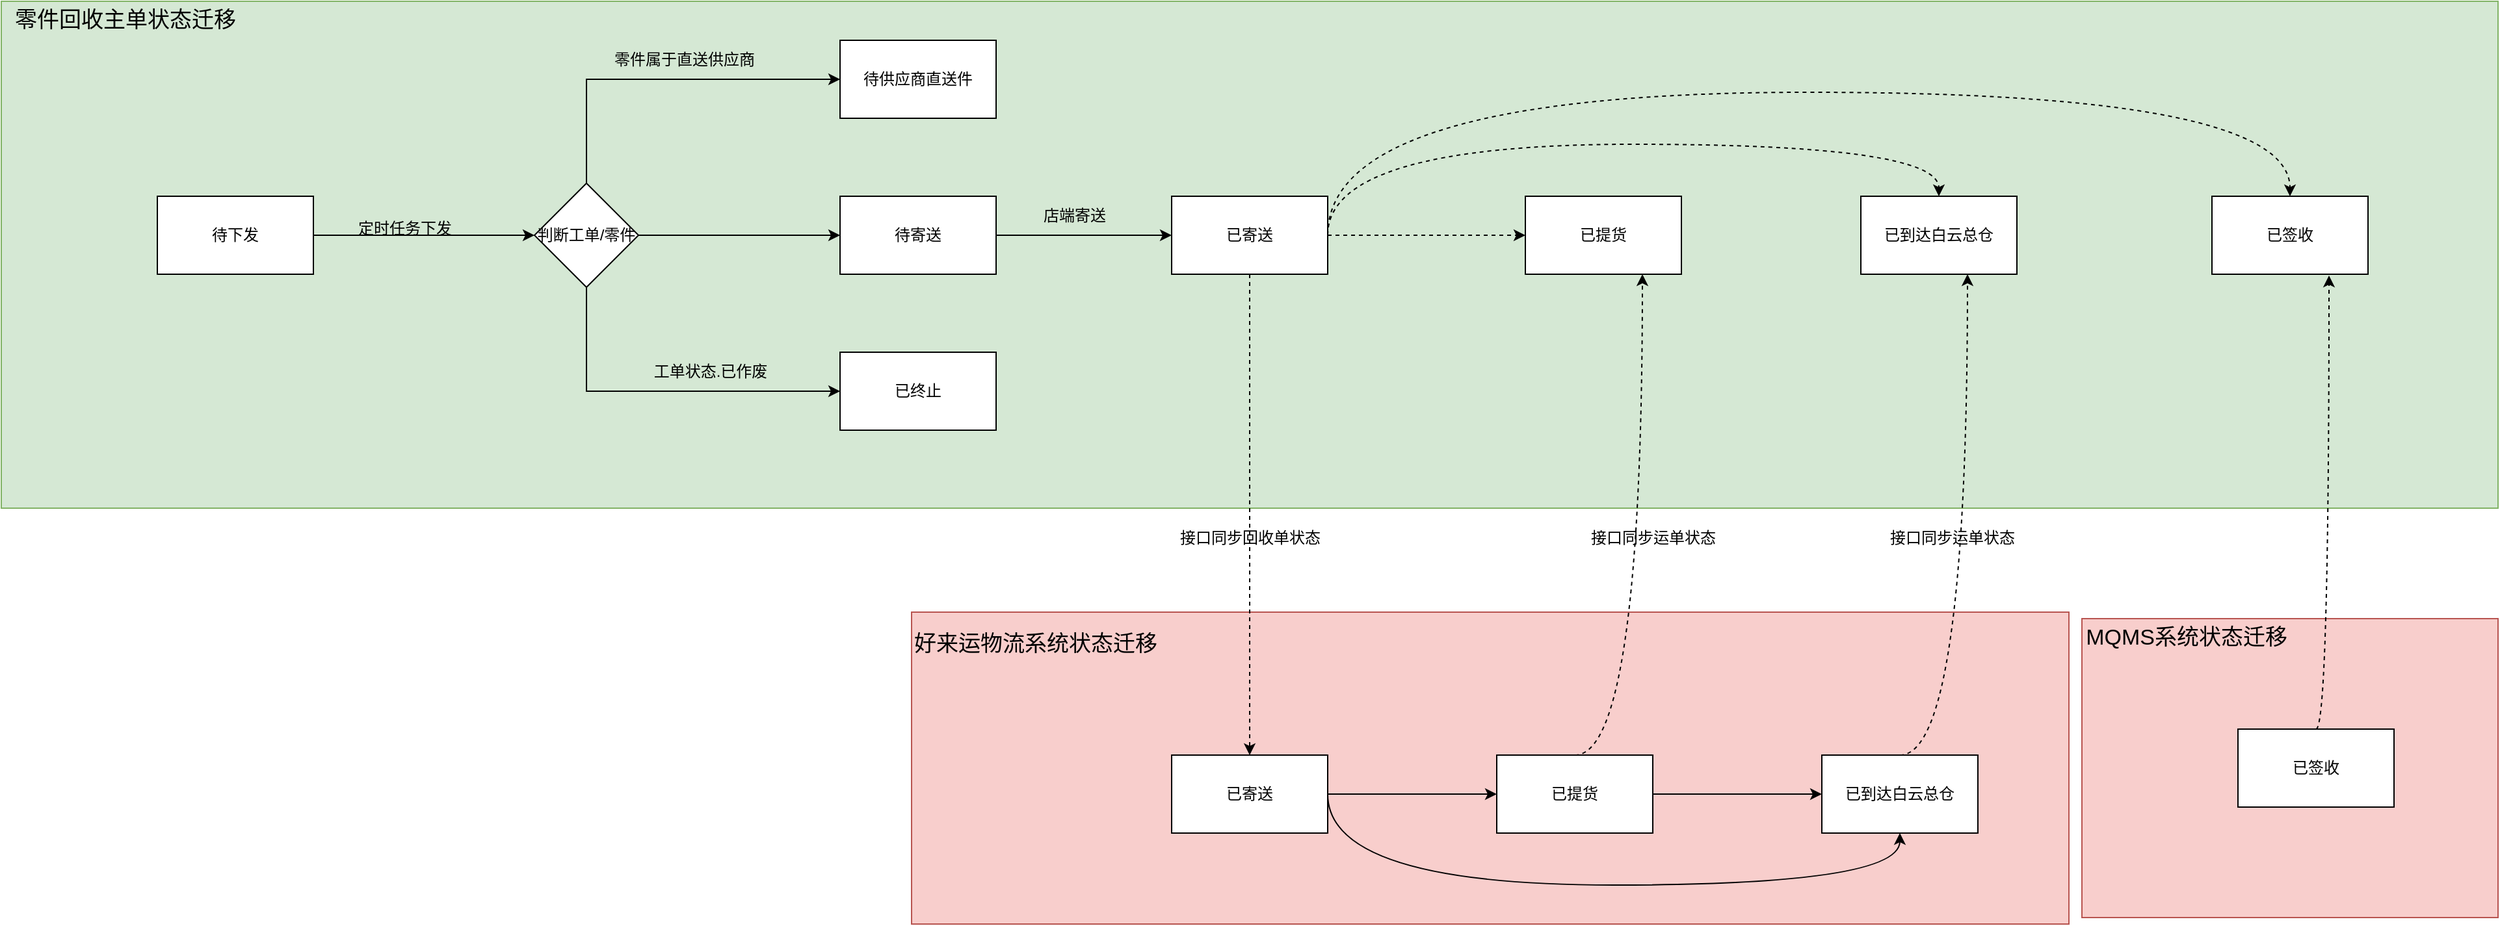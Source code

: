 <mxfile version="24.2.3" type="github">
  <diagram id="C5RBs43oDa-KdzZeNtuy" name="Page-1">
    <mxGraphModel dx="2822" dy="1038" grid="1" gridSize="10" guides="1" tooltips="1" connect="1" arrows="1" fold="1" page="1" pageScale="1" pageWidth="827" pageHeight="1169" background="none" math="0" shadow="0">
      <root>
        <mxCell id="WIyWlLk6GJQsqaUBKTNV-0" />
        <mxCell id="WIyWlLk6GJQsqaUBKTNV-1" parent="WIyWlLk6GJQsqaUBKTNV-0" />
        <mxCell id="wVPLwSVuaTRjPJKXqYtX-40" value="" style="rounded=0;whiteSpace=wrap;html=1;fillColor=#d5e8d4;strokeColor=#82b366;" vertex="1" parent="WIyWlLk6GJQsqaUBKTNV-1">
          <mxGeometry x="-300" y="40" width="1920" height="390" as="geometry" />
        </mxCell>
        <mxCell id="wVPLwSVuaTRjPJKXqYtX-50" style="edgeStyle=orthogonalEdgeStyle;rounded=0;orthogonalLoop=1;jettySize=auto;html=1;exitX=1;exitY=0.5;exitDx=0;exitDy=0;" edge="1" parent="WIyWlLk6GJQsqaUBKTNV-1" source="wVPLwSVuaTRjPJKXqYtX-41" target="wVPLwSVuaTRjPJKXqYtX-43">
          <mxGeometry relative="1" as="geometry" />
        </mxCell>
        <mxCell id="wVPLwSVuaTRjPJKXqYtX-41" value="待下发" style="rounded=0;whiteSpace=wrap;html=1;" vertex="1" parent="WIyWlLk6GJQsqaUBKTNV-1">
          <mxGeometry x="-180" y="190" width="120" height="60" as="geometry" />
        </mxCell>
        <mxCell id="wVPLwSVuaTRjPJKXqYtX-42" value="待供应商直送件" style="whiteSpace=wrap;html=1;" vertex="1" parent="WIyWlLk6GJQsqaUBKTNV-1">
          <mxGeometry x="345" y="70" width="120" height="60" as="geometry" />
        </mxCell>
        <mxCell id="wVPLwSVuaTRjPJKXqYtX-51" style="edgeStyle=orthogonalEdgeStyle;rounded=0;orthogonalLoop=1;jettySize=auto;html=1;exitX=1;exitY=0.5;exitDx=0;exitDy=0;entryX=0;entryY=0.5;entryDx=0;entryDy=0;" edge="1" parent="WIyWlLk6GJQsqaUBKTNV-1" source="wVPLwSVuaTRjPJKXqYtX-43" target="wVPLwSVuaTRjPJKXqYtX-44">
          <mxGeometry relative="1" as="geometry" />
        </mxCell>
        <mxCell id="wVPLwSVuaTRjPJKXqYtX-52" style="edgeStyle=orthogonalEdgeStyle;rounded=0;orthogonalLoop=1;jettySize=auto;html=1;exitX=0.5;exitY=0;exitDx=0;exitDy=0;entryX=0;entryY=0.5;entryDx=0;entryDy=0;" edge="1" parent="WIyWlLk6GJQsqaUBKTNV-1" source="wVPLwSVuaTRjPJKXqYtX-43" target="wVPLwSVuaTRjPJKXqYtX-42">
          <mxGeometry relative="1" as="geometry" />
        </mxCell>
        <mxCell id="wVPLwSVuaTRjPJKXqYtX-53" style="edgeStyle=orthogonalEdgeStyle;rounded=0;orthogonalLoop=1;jettySize=auto;html=1;exitX=0.5;exitY=1;exitDx=0;exitDy=0;entryX=0;entryY=0.5;entryDx=0;entryDy=0;" edge="1" parent="WIyWlLk6GJQsqaUBKTNV-1" source="wVPLwSVuaTRjPJKXqYtX-43" target="wVPLwSVuaTRjPJKXqYtX-45">
          <mxGeometry relative="1" as="geometry" />
        </mxCell>
        <mxCell id="wVPLwSVuaTRjPJKXqYtX-43" value="判断工单/零件" style="rhombus;whiteSpace=wrap;html=1;" vertex="1" parent="WIyWlLk6GJQsqaUBKTNV-1">
          <mxGeometry x="110" y="180" width="80" height="80" as="geometry" />
        </mxCell>
        <mxCell id="wVPLwSVuaTRjPJKXqYtX-54" style="edgeStyle=orthogonalEdgeStyle;rounded=0;orthogonalLoop=1;jettySize=auto;html=1;exitX=1;exitY=0.5;exitDx=0;exitDy=0;" edge="1" parent="WIyWlLk6GJQsqaUBKTNV-1" source="wVPLwSVuaTRjPJKXqYtX-44" target="wVPLwSVuaTRjPJKXqYtX-46">
          <mxGeometry relative="1" as="geometry" />
        </mxCell>
        <mxCell id="wVPLwSVuaTRjPJKXqYtX-44" value="待寄送" style="whiteSpace=wrap;html=1;" vertex="1" parent="WIyWlLk6GJQsqaUBKTNV-1">
          <mxGeometry x="345" y="190" width="120" height="60" as="geometry" />
        </mxCell>
        <mxCell id="wVPLwSVuaTRjPJKXqYtX-45" value="已终止" style="whiteSpace=wrap;html=1;" vertex="1" parent="WIyWlLk6GJQsqaUBKTNV-1">
          <mxGeometry x="345" y="310" width="120" height="60" as="geometry" />
        </mxCell>
        <mxCell id="wVPLwSVuaTRjPJKXqYtX-55" style="edgeStyle=orthogonalEdgeStyle;rounded=0;orthogonalLoop=1;jettySize=auto;html=1;exitX=1;exitY=0.5;exitDx=0;exitDy=0;dashed=1;" edge="1" parent="WIyWlLk6GJQsqaUBKTNV-1" source="wVPLwSVuaTRjPJKXqYtX-46" target="wVPLwSVuaTRjPJKXqYtX-47">
          <mxGeometry relative="1" as="geometry" />
        </mxCell>
        <mxCell id="wVPLwSVuaTRjPJKXqYtX-56" style="edgeStyle=orthogonalEdgeStyle;rounded=0;orthogonalLoop=1;jettySize=auto;html=1;exitX=1;exitY=0.5;exitDx=0;exitDy=0;dashed=1;curved=1;" edge="1" parent="WIyWlLk6GJQsqaUBKTNV-1" source="wVPLwSVuaTRjPJKXqYtX-46" target="wVPLwSVuaTRjPJKXqYtX-48">
          <mxGeometry relative="1" as="geometry">
            <Array as="points">
              <mxPoint x="720" y="150" />
              <mxPoint x="1190" y="150" />
            </Array>
          </mxGeometry>
        </mxCell>
        <mxCell id="wVPLwSVuaTRjPJKXqYtX-57" style="edgeStyle=orthogonalEdgeStyle;rounded=0;orthogonalLoop=1;jettySize=auto;html=1;exitX=1;exitY=0.5;exitDx=0;exitDy=0;dashed=1;curved=1;" edge="1" parent="WIyWlLk6GJQsqaUBKTNV-1" source="wVPLwSVuaTRjPJKXqYtX-46" target="wVPLwSVuaTRjPJKXqYtX-49">
          <mxGeometry relative="1" as="geometry">
            <Array as="points">
              <mxPoint x="720" y="110" />
              <mxPoint x="1460" y="110" />
            </Array>
          </mxGeometry>
        </mxCell>
        <mxCell id="wVPLwSVuaTRjPJKXqYtX-46" value="已寄送" style="whiteSpace=wrap;html=1;" vertex="1" parent="WIyWlLk6GJQsqaUBKTNV-1">
          <mxGeometry x="600" y="190" width="120" height="60" as="geometry" />
        </mxCell>
        <mxCell id="wVPLwSVuaTRjPJKXqYtX-47" value="已提货" style="whiteSpace=wrap;html=1;" vertex="1" parent="WIyWlLk6GJQsqaUBKTNV-1">
          <mxGeometry x="872" y="190" width="120" height="60" as="geometry" />
        </mxCell>
        <mxCell id="wVPLwSVuaTRjPJKXqYtX-48" value="已到达白云总仓" style="whiteSpace=wrap;html=1;" vertex="1" parent="WIyWlLk6GJQsqaUBKTNV-1">
          <mxGeometry x="1130" y="190" width="120" height="60" as="geometry" />
        </mxCell>
        <mxCell id="wVPLwSVuaTRjPJKXqYtX-49" value="已签收" style="whiteSpace=wrap;html=1;" vertex="1" parent="WIyWlLk6GJQsqaUBKTNV-1">
          <mxGeometry x="1400" y="190" width="120" height="60" as="geometry" />
        </mxCell>
        <mxCell id="wVPLwSVuaTRjPJKXqYtX-58" value="定时任务下发" style="text;html=1;align=center;verticalAlign=middle;resizable=0;points=[];autosize=1;strokeColor=none;fillColor=none;" vertex="1" parent="WIyWlLk6GJQsqaUBKTNV-1">
          <mxGeometry x="-40" y="200" width="100" height="30" as="geometry" />
        </mxCell>
        <mxCell id="wVPLwSVuaTRjPJKXqYtX-59" value="零件属于直送供应商" style="text;html=1;align=center;verticalAlign=middle;resizable=0;points=[];autosize=1;strokeColor=none;fillColor=none;" vertex="1" parent="WIyWlLk6GJQsqaUBKTNV-1">
          <mxGeometry x="160" y="70" width="130" height="30" as="geometry" />
        </mxCell>
        <mxCell id="wVPLwSVuaTRjPJKXqYtX-60" value="工单状态.已作废" style="text;html=1;align=center;verticalAlign=middle;resizable=0;points=[];autosize=1;strokeColor=none;fillColor=none;" vertex="1" parent="WIyWlLk6GJQsqaUBKTNV-1">
          <mxGeometry x="190" y="310" width="110" height="30" as="geometry" />
        </mxCell>
        <mxCell id="wVPLwSVuaTRjPJKXqYtX-62" value="店端寄送" style="text;html=1;align=center;verticalAlign=middle;resizable=0;points=[];autosize=1;strokeColor=none;fillColor=none;" vertex="1" parent="WIyWlLk6GJQsqaUBKTNV-1">
          <mxGeometry x="490" y="190" width="70" height="30" as="geometry" />
        </mxCell>
        <mxCell id="wVPLwSVuaTRjPJKXqYtX-63" value="零件回收主单状态迁移" style="text;html=1;align=center;verticalAlign=middle;resizable=0;points=[];autosize=1;strokeColor=none;fillColor=none;fontSize=17;" vertex="1" parent="WIyWlLk6GJQsqaUBKTNV-1">
          <mxGeometry x="-300" y="40" width="190" height="30" as="geometry" />
        </mxCell>
        <mxCell id="wVPLwSVuaTRjPJKXqYtX-64" value="" style="rounded=0;whiteSpace=wrap;html=1;fillColor=#f8cecc;strokeColor=#b85450;" vertex="1" parent="WIyWlLk6GJQsqaUBKTNV-1">
          <mxGeometry x="400" y="510" width="890" height="240" as="geometry" />
        </mxCell>
        <mxCell id="wVPLwSVuaTRjPJKXqYtX-65" value="好来运物流系统状态迁移" style="text;html=1;align=center;verticalAlign=middle;resizable=0;points=[];autosize=1;strokeColor=none;fillColor=none;fontSize=17;" vertex="1" parent="WIyWlLk6GJQsqaUBKTNV-1">
          <mxGeometry x="390" y="520" width="210" height="30" as="geometry" />
        </mxCell>
        <mxCell id="wVPLwSVuaTRjPJKXqYtX-79" style="edgeStyle=orthogonalEdgeStyle;rounded=0;orthogonalLoop=1;jettySize=auto;html=1;exitX=1;exitY=0.5;exitDx=0;exitDy=0;" edge="1" parent="WIyWlLk6GJQsqaUBKTNV-1" source="wVPLwSVuaTRjPJKXqYtX-67" target="wVPLwSVuaTRjPJKXqYtX-68">
          <mxGeometry relative="1" as="geometry" />
        </mxCell>
        <mxCell id="wVPLwSVuaTRjPJKXqYtX-81" style="edgeStyle=orthogonalEdgeStyle;rounded=0;orthogonalLoop=1;jettySize=auto;html=1;exitX=0.5;exitY=0;exitDx=0;exitDy=0;entryX=0.75;entryY=1;entryDx=0;entryDy=0;curved=1;dashed=1;startArrow=none;startFill=0;" edge="1" parent="WIyWlLk6GJQsqaUBKTNV-1" source="wVPLwSVuaTRjPJKXqYtX-67" target="wVPLwSVuaTRjPJKXqYtX-47">
          <mxGeometry relative="1" as="geometry">
            <Array as="points">
              <mxPoint x="962" y="620" />
            </Array>
          </mxGeometry>
        </mxCell>
        <mxCell id="wVPLwSVuaTRjPJKXqYtX-67" value="已提货" style="whiteSpace=wrap;html=1;" vertex="1" parent="WIyWlLk6GJQsqaUBKTNV-1">
          <mxGeometry x="850" y="620" width="120" height="60" as="geometry" />
        </mxCell>
        <mxCell id="wVPLwSVuaTRjPJKXqYtX-68" value="已到达白云总仓" style="whiteSpace=wrap;html=1;" vertex="1" parent="WIyWlLk6GJQsqaUBKTNV-1">
          <mxGeometry x="1100" y="620" width="120" height="60" as="geometry" />
        </mxCell>
        <mxCell id="wVPLwSVuaTRjPJKXqYtX-69" value="" style="rounded=0;whiteSpace=wrap;html=1;fillColor=#f8cecc;strokeColor=#b85450;" vertex="1" parent="WIyWlLk6GJQsqaUBKTNV-1">
          <mxGeometry x="1300" y="515" width="320" height="230" as="geometry" />
        </mxCell>
        <mxCell id="wVPLwSVuaTRjPJKXqYtX-70" value="MQMS系统状态迁移" style="text;html=1;align=center;verticalAlign=middle;resizable=0;points=[];autosize=1;strokeColor=none;fillColor=none;fontSize=17;" vertex="1" parent="WIyWlLk6GJQsqaUBKTNV-1">
          <mxGeometry x="1290" y="515" width="180" height="30" as="geometry" />
        </mxCell>
        <mxCell id="wVPLwSVuaTRjPJKXqYtX-71" value="已签收" style="whiteSpace=wrap;html=1;" vertex="1" parent="WIyWlLk6GJQsqaUBKTNV-1">
          <mxGeometry x="1420" y="600" width="120" height="60" as="geometry" />
        </mxCell>
        <mxCell id="wVPLwSVuaTRjPJKXqYtX-78" style="edgeStyle=orthogonalEdgeStyle;rounded=0;orthogonalLoop=1;jettySize=auto;html=1;exitX=1;exitY=0.5;exitDx=0;exitDy=0;entryX=0;entryY=0.5;entryDx=0;entryDy=0;" edge="1" parent="WIyWlLk6GJQsqaUBKTNV-1" source="wVPLwSVuaTRjPJKXqYtX-72" target="wVPLwSVuaTRjPJKXqYtX-67">
          <mxGeometry relative="1" as="geometry" />
        </mxCell>
        <mxCell id="wVPLwSVuaTRjPJKXqYtX-80" style="edgeStyle=orthogonalEdgeStyle;rounded=0;orthogonalLoop=1;jettySize=auto;html=1;exitX=1;exitY=0.5;exitDx=0;exitDy=0;curved=1;" edge="1" parent="WIyWlLk6GJQsqaUBKTNV-1" source="wVPLwSVuaTRjPJKXqYtX-72" target="wVPLwSVuaTRjPJKXqYtX-68">
          <mxGeometry relative="1" as="geometry">
            <Array as="points">
              <mxPoint x="720" y="720" />
              <mxPoint x="1160" y="720" />
            </Array>
          </mxGeometry>
        </mxCell>
        <mxCell id="wVPLwSVuaTRjPJKXqYtX-72" value="已寄送" style="whiteSpace=wrap;html=1;" vertex="1" parent="WIyWlLk6GJQsqaUBKTNV-1">
          <mxGeometry x="600" y="620" width="120" height="60" as="geometry" />
        </mxCell>
        <mxCell id="wVPLwSVuaTRjPJKXqYtX-82" value="接口同步运单状态" style="text;html=1;align=center;verticalAlign=middle;resizable=0;points=[];autosize=1;strokeColor=none;fillColor=none;" vertex="1" parent="WIyWlLk6GJQsqaUBKTNV-1">
          <mxGeometry x="910" y="438" width="120" height="30" as="geometry" />
        </mxCell>
        <mxCell id="wVPLwSVuaTRjPJKXqYtX-83" style="edgeStyle=orthogonalEdgeStyle;rounded=0;orthogonalLoop=1;jettySize=auto;html=1;exitX=0.5;exitY=0;exitDx=0;exitDy=0;entryX=0.75;entryY=1;entryDx=0;entryDy=0;curved=1;dashed=1;" edge="1" parent="WIyWlLk6GJQsqaUBKTNV-1">
          <mxGeometry relative="1" as="geometry">
            <mxPoint x="1160" y="620" as="sourcePoint" />
            <mxPoint x="1212" y="250" as="targetPoint" />
            <Array as="points">
              <mxPoint x="1212" y="620" />
            </Array>
          </mxGeometry>
        </mxCell>
        <mxCell id="wVPLwSVuaTRjPJKXqYtX-84" value="接口同步运单状态" style="text;html=1;align=center;verticalAlign=middle;resizable=0;points=[];autosize=1;strokeColor=none;fillColor=none;" vertex="1" parent="WIyWlLk6GJQsqaUBKTNV-1">
          <mxGeometry x="1140" y="438" width="120" height="30" as="geometry" />
        </mxCell>
        <mxCell id="wVPLwSVuaTRjPJKXqYtX-85" style="edgeStyle=orthogonalEdgeStyle;rounded=0;orthogonalLoop=1;jettySize=auto;html=1;exitX=0.5;exitY=0;exitDx=0;exitDy=0;curved=1;dashed=1;" edge="1" parent="WIyWlLk6GJQsqaUBKTNV-1">
          <mxGeometry relative="1" as="geometry">
            <mxPoint x="1480" y="600" as="sourcePoint" />
            <mxPoint x="1490" y="251" as="targetPoint" />
            <Array as="points">
              <mxPoint x="1490" y="600" />
            </Array>
          </mxGeometry>
        </mxCell>
        <mxCell id="wVPLwSVuaTRjPJKXqYtX-86" style="edgeStyle=orthogonalEdgeStyle;rounded=0;orthogonalLoop=1;jettySize=auto;html=1;exitX=0.5;exitY=1;exitDx=0;exitDy=0;dashed=1;" edge="1" parent="WIyWlLk6GJQsqaUBKTNV-1" source="wVPLwSVuaTRjPJKXqYtX-46" target="wVPLwSVuaTRjPJKXqYtX-72">
          <mxGeometry relative="1" as="geometry" />
        </mxCell>
        <mxCell id="wVPLwSVuaTRjPJKXqYtX-87" value="接口同步回收单状态" style="text;html=1;align=center;verticalAlign=middle;resizable=0;points=[];autosize=1;strokeColor=none;fillColor=none;" vertex="1" parent="WIyWlLk6GJQsqaUBKTNV-1">
          <mxGeometry x="595" y="438" width="130" height="30" as="geometry" />
        </mxCell>
      </root>
    </mxGraphModel>
  </diagram>
</mxfile>
